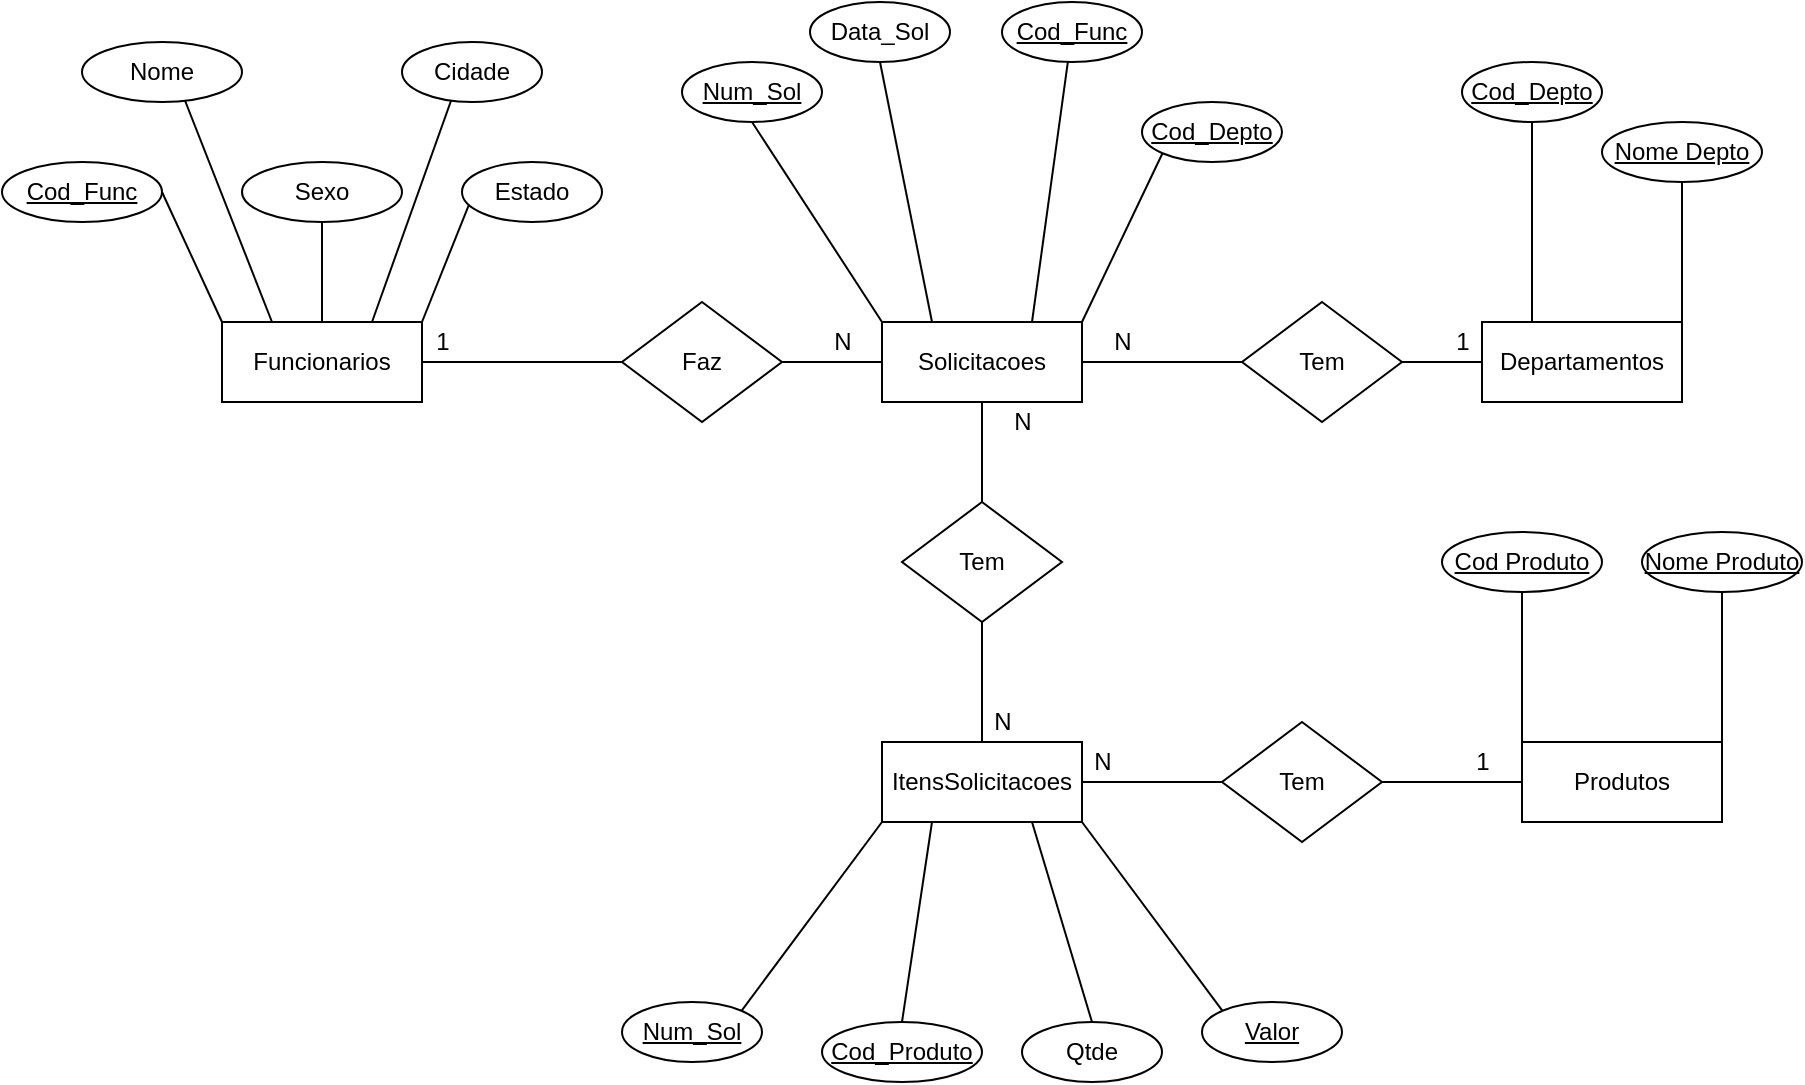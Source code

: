 <mxfile version="17.4.6" type="device"><diagram id="sAdS7-l05zy4uFp1vxEg" name="Page-1"><mxGraphModel dx="1246" dy="783" grid="1" gridSize="10" guides="1" tooltips="1" connect="1" arrows="1" fold="1" page="1" pageScale="1" pageWidth="827" pageHeight="1169" math="0" shadow="0"><root><mxCell id="0"/><mxCell id="1" parent="0"/><mxCell id="4UpFJ794wnDVH1Q8buFG-84" style="edgeStyle=none;rounded=0;orthogonalLoop=1;jettySize=auto;html=1;exitX=1;exitY=0.5;exitDx=0;exitDy=0;entryX=0;entryY=0.5;entryDx=0;entryDy=0;endArrow=none;endFill=0;" parent="1" source="4UpFJ794wnDVH1Q8buFG-67" target="4UpFJ794wnDVH1Q8buFG-83" edge="1"><mxGeometry relative="1" as="geometry"/></mxCell><mxCell id="4UpFJ794wnDVH1Q8buFG-67" value="Funcionarios" style="rounded=0;whiteSpace=wrap;html=1;" parent="1" vertex="1"><mxGeometry x="50" y="350" width="100" height="40" as="geometry"/></mxCell><mxCell id="4UpFJ794wnDVH1Q8buFG-69" style="edgeStyle=none;rounded=0;orthogonalLoop=1;jettySize=auto;html=1;exitX=0;exitY=0;exitDx=0;exitDy=0;endArrow=none;endFill=0;entryX=1;entryY=0;entryDx=0;entryDy=0;" parent="1" source="4UpFJ794wnDVH1Q8buFG-68" target="4UpFJ794wnDVH1Q8buFG-67" edge="1"><mxGeometry relative="1" as="geometry"><mxPoint x="130" y="380" as="targetPoint"/><Array as="points"/></mxGeometry></mxCell><mxCell id="4UpFJ794wnDVH1Q8buFG-68" value="Estado" style="ellipse;whiteSpace=wrap;html=1;" parent="1" vertex="1"><mxGeometry x="170" y="270" width="70" height="30" as="geometry"/></mxCell><mxCell id="4UpFJ794wnDVH1Q8buFG-74" style="edgeStyle=none;rounded=0;orthogonalLoop=1;jettySize=auto;html=1;exitX=0.5;exitY=0;exitDx=0;exitDy=0;entryX=0.5;entryY=0;entryDx=0;entryDy=0;endArrow=none;endFill=0;" parent="1" source="4UpFJ794wnDVH1Q8buFG-70" target="4UpFJ794wnDVH1Q8buFG-67" edge="1"><mxGeometry relative="1" as="geometry"/></mxCell><mxCell id="4UpFJ794wnDVH1Q8buFG-70" value="Sexo" style="ellipse;whiteSpace=wrap;html=1;" parent="1" vertex="1"><mxGeometry x="60" y="270" width="80" height="30" as="geometry"/></mxCell><mxCell id="4UpFJ794wnDVH1Q8buFG-73" style="edgeStyle=none;rounded=0;orthogonalLoop=1;jettySize=auto;html=1;exitX=0.5;exitY=0;exitDx=0;exitDy=0;endArrow=none;endFill=0;entryX=0.75;entryY=0;entryDx=0;entryDy=0;" parent="1" source="4UpFJ794wnDVH1Q8buFG-71" target="4UpFJ794wnDVH1Q8buFG-67" edge="1"><mxGeometry relative="1" as="geometry"><mxPoint x="120" y="320" as="targetPoint"/></mxGeometry></mxCell><mxCell id="4UpFJ794wnDVH1Q8buFG-71" value="Cidade" style="ellipse;whiteSpace=wrap;html=1;" parent="1" vertex="1"><mxGeometry x="140" y="210" width="70" height="30" as="geometry"/></mxCell><mxCell id="4UpFJ794wnDVH1Q8buFG-75" style="edgeStyle=none;rounded=0;orthogonalLoop=1;jettySize=auto;html=1;exitX=0.5;exitY=0;exitDx=0;exitDy=0;endArrow=none;endFill=0;" parent="1" source="4UpFJ794wnDVH1Q8buFG-71" target="4UpFJ794wnDVH1Q8buFG-71" edge="1"><mxGeometry relative="1" as="geometry"/></mxCell><mxCell id="4UpFJ794wnDVH1Q8buFG-77" style="edgeStyle=none;rounded=0;orthogonalLoop=1;jettySize=auto;html=1;exitX=0.5;exitY=0;exitDx=0;exitDy=0;entryX=0.25;entryY=0;entryDx=0;entryDy=0;endArrow=none;endFill=0;" parent="1" source="4UpFJ794wnDVH1Q8buFG-76" target="4UpFJ794wnDVH1Q8buFG-67" edge="1"><mxGeometry relative="1" as="geometry"/></mxCell><mxCell id="4UpFJ794wnDVH1Q8buFG-76" value="Nome" style="ellipse;whiteSpace=wrap;html=1;" parent="1" vertex="1"><mxGeometry x="-20" y="210" width="80" height="30" as="geometry"/></mxCell><mxCell id="4UpFJ794wnDVH1Q8buFG-78" style="edgeStyle=none;rounded=0;orthogonalLoop=1;jettySize=auto;html=1;exitX=1;exitY=1;exitDx=0;exitDy=0;endArrow=none;endFill=0;" parent="1" source="4UpFJ794wnDVH1Q8buFG-71" target="4UpFJ794wnDVH1Q8buFG-71" edge="1"><mxGeometry relative="1" as="geometry"/></mxCell><mxCell id="4UpFJ794wnDVH1Q8buFG-80" style="edgeStyle=none;rounded=0;orthogonalLoop=1;jettySize=auto;html=1;exitX=1;exitY=0.5;exitDx=0;exitDy=0;entryX=0;entryY=0;entryDx=0;entryDy=0;endArrow=none;endFill=0;" parent="1" target="4UpFJ794wnDVH1Q8buFG-67" edge="1" source="4UpFJ794wnDVH1Q8buFG-79"><mxGeometry relative="1" as="geometry"><mxPoint x="40" y="430" as="sourcePoint"/></mxGeometry></mxCell><mxCell id="4UpFJ794wnDVH1Q8buFG-79" value="&lt;u&gt;Cod_Func&lt;/u&gt;" style="ellipse;whiteSpace=wrap;html=1;" parent="1" vertex="1"><mxGeometry x="-60" y="270" width="80" height="30" as="geometry"/></mxCell><mxCell id="4UpFJ794wnDVH1Q8buFG-82" style="edgeStyle=none;rounded=0;orthogonalLoop=1;jettySize=auto;html=1;exitX=1;exitY=0.5;exitDx=0;exitDy=0;endArrow=none;endFill=0;" parent="1" source="4UpFJ794wnDVH1Q8buFG-70" target="4UpFJ794wnDVH1Q8buFG-70" edge="1"><mxGeometry relative="1" as="geometry"/></mxCell><mxCell id="4UpFJ794wnDVH1Q8buFG-86" style="edgeStyle=none;rounded=0;orthogonalLoop=1;jettySize=auto;html=1;exitX=1;exitY=0.5;exitDx=0;exitDy=0;entryX=0;entryY=0.5;entryDx=0;entryDy=0;endArrow=none;endFill=0;" parent="1" source="4UpFJ794wnDVH1Q8buFG-83" target="4UpFJ794wnDVH1Q8buFG-85" edge="1"><mxGeometry relative="1" as="geometry"/></mxCell><mxCell id="4UpFJ794wnDVH1Q8buFG-83" value="Faz" style="rhombus;whiteSpace=wrap;html=1;" parent="1" vertex="1"><mxGeometry x="250" y="340" width="80" height="60" as="geometry"/></mxCell><mxCell id="4UpFJ794wnDVH1Q8buFG-124" style="edgeStyle=none;rounded=0;orthogonalLoop=1;jettySize=auto;html=1;exitX=1;exitY=0.5;exitDx=0;exitDy=0;endArrow=none;endFill=0;" parent="1" source="4UpFJ794wnDVH1Q8buFG-85" edge="1"><mxGeometry relative="1" as="geometry"><mxPoint x="560" y="370" as="targetPoint"/></mxGeometry></mxCell><mxCell id="4UpFJ794wnDVH1Q8buFG-85" value="Solicitacoes" style="rounded=0;whiteSpace=wrap;html=1;" parent="1" vertex="1"><mxGeometry x="380" y="350" width="100" height="40" as="geometry"/></mxCell><mxCell id="4UpFJ794wnDVH1Q8buFG-88" style="edgeStyle=none;rounded=0;orthogonalLoop=1;jettySize=auto;html=1;exitX=0.5;exitY=1;exitDx=0;exitDy=0;entryX=0;entryY=0;entryDx=0;entryDy=0;endArrow=none;endFill=0;" parent="1" source="4UpFJ794wnDVH1Q8buFG-87" target="4UpFJ794wnDVH1Q8buFG-85" edge="1"><mxGeometry relative="1" as="geometry"/></mxCell><mxCell id="4UpFJ794wnDVH1Q8buFG-87" value="&lt;u&gt;Num_Sol&lt;/u&gt;" style="ellipse;whiteSpace=wrap;html=1;" parent="1" vertex="1"><mxGeometry x="280" y="220" width="70" height="30" as="geometry"/></mxCell><mxCell id="4UpFJ794wnDVH1Q8buFG-91" style="edgeStyle=none;rounded=0;orthogonalLoop=1;jettySize=auto;html=1;exitX=0.5;exitY=1;exitDx=0;exitDy=0;entryX=0.25;entryY=0;entryDx=0;entryDy=0;endArrow=none;endFill=0;" parent="1" source="4UpFJ794wnDVH1Q8buFG-89" target="4UpFJ794wnDVH1Q8buFG-85" edge="1"><mxGeometry relative="1" as="geometry"/></mxCell><mxCell id="4UpFJ794wnDVH1Q8buFG-89" value="Data_Sol" style="ellipse;whiteSpace=wrap;html=1;" parent="1" vertex="1"><mxGeometry x="344" y="190" width="70" height="30" as="geometry"/></mxCell><mxCell id="4UpFJ794wnDVH1Q8buFG-93" value="" style="edgeStyle=none;rounded=0;orthogonalLoop=1;jettySize=auto;html=1;endArrow=none;endFill=0;entryX=0.75;entryY=0;entryDx=0;entryDy=0;" parent="1" source="4UpFJ794wnDVH1Q8buFG-90" target="4UpFJ794wnDVH1Q8buFG-85" edge="1"><mxGeometry relative="1" as="geometry"/></mxCell><mxCell id="4UpFJ794wnDVH1Q8buFG-90" value="&lt;u&gt;Cod_Func&lt;/u&gt;" style="ellipse;whiteSpace=wrap;html=1;" parent="1" vertex="1"><mxGeometry x="440" y="190" width="70" height="30" as="geometry"/></mxCell><mxCell id="4UpFJ794wnDVH1Q8buFG-95" style="edgeStyle=none;rounded=0;orthogonalLoop=1;jettySize=auto;html=1;exitX=0;exitY=1;exitDx=0;exitDy=0;entryX=1;entryY=0;entryDx=0;entryDy=0;endArrow=none;endFill=0;" parent="1" source="4UpFJ794wnDVH1Q8buFG-94" target="4UpFJ794wnDVH1Q8buFG-85" edge="1"><mxGeometry relative="1" as="geometry"/></mxCell><mxCell id="4UpFJ794wnDVH1Q8buFG-94" value="&lt;u&gt;Cod_Depto&lt;/u&gt;" style="ellipse;whiteSpace=wrap;html=1;" parent="1" vertex="1"><mxGeometry x="510" y="240" width="70" height="30" as="geometry"/></mxCell><mxCell id="4UpFJ794wnDVH1Q8buFG-97" style="edgeStyle=none;rounded=0;orthogonalLoop=1;jettySize=auto;html=1;exitX=0.5;exitY=0;exitDx=0;exitDy=0;entryX=0.5;entryY=1;entryDx=0;entryDy=0;endArrow=none;endFill=0;" parent="1" source="4UpFJ794wnDVH1Q8buFG-96" target="4UpFJ794wnDVH1Q8buFG-85" edge="1"><mxGeometry relative="1" as="geometry"/></mxCell><mxCell id="4UpFJ794wnDVH1Q8buFG-101" style="edgeStyle=none;rounded=0;orthogonalLoop=1;jettySize=auto;html=1;exitX=0.5;exitY=1;exitDx=0;exitDy=0;entryX=0.5;entryY=0;entryDx=0;entryDy=0;endArrow=none;endFill=0;" parent="1" source="4UpFJ794wnDVH1Q8buFG-96" target="4UpFJ794wnDVH1Q8buFG-100" edge="1"><mxGeometry relative="1" as="geometry"/></mxCell><mxCell id="4UpFJ794wnDVH1Q8buFG-96" value="Tem" style="rhombus;whiteSpace=wrap;html=1;" parent="1" vertex="1"><mxGeometry x="390" y="440" width="80" height="60" as="geometry"/></mxCell><mxCell id="4UpFJ794wnDVH1Q8buFG-98" value="N" style="text;html=1;align=center;verticalAlign=middle;resizable=0;points=[];autosize=1;strokeColor=none;fillColor=none;" parent="1" vertex="1"><mxGeometry x="440" y="390" width="20" height="20" as="geometry"/></mxCell><mxCell id="4UpFJ794wnDVH1Q8buFG-99" value="N" style="text;html=1;align=center;verticalAlign=middle;resizable=0;points=[];autosize=1;strokeColor=none;fillColor=none;" parent="1" vertex="1"><mxGeometry x="350" y="350" width="20" height="20" as="geometry"/></mxCell><mxCell id="4UpFJ794wnDVH1Q8buFG-114" style="edgeStyle=none;rounded=0;orthogonalLoop=1;jettySize=auto;html=1;exitX=1;exitY=0.5;exitDx=0;exitDy=0;endArrow=none;endFill=0;entryX=0;entryY=0.5;entryDx=0;entryDy=0;" parent="1" source="4UpFJ794wnDVH1Q8buFG-100" target="4UpFJ794wnDVH1Q8buFG-115" edge="1"><mxGeometry relative="1" as="geometry"><mxPoint x="580" y="580" as="targetPoint"/></mxGeometry></mxCell><mxCell id="4UpFJ794wnDVH1Q8buFG-100" value="ItensSolicitacoes" style="rounded=0;whiteSpace=wrap;html=1;" parent="1" vertex="1"><mxGeometry x="380" y="560" width="100" height="40" as="geometry"/></mxCell><mxCell id="4UpFJ794wnDVH1Q8buFG-102" value="N" style="text;html=1;align=center;verticalAlign=middle;resizable=0;points=[];autosize=1;strokeColor=none;fillColor=none;" parent="1" vertex="1"><mxGeometry x="430" y="540" width="20" height="20" as="geometry"/></mxCell><mxCell id="4UpFJ794wnDVH1Q8buFG-106" style="edgeStyle=none;rounded=0;orthogonalLoop=1;jettySize=auto;html=1;exitX=1;exitY=0;exitDx=0;exitDy=0;entryX=0;entryY=1;entryDx=0;entryDy=0;endArrow=none;endFill=0;" parent="1" source="4UpFJ794wnDVH1Q8buFG-103" target="4UpFJ794wnDVH1Q8buFG-100" edge="1"><mxGeometry relative="1" as="geometry"/></mxCell><mxCell id="4UpFJ794wnDVH1Q8buFG-103" value="&lt;u&gt;Num_Sol&lt;/u&gt;" style="ellipse;whiteSpace=wrap;html=1;" parent="1" vertex="1"><mxGeometry x="250" y="690" width="70" height="30" as="geometry"/></mxCell><mxCell id="4UpFJ794wnDVH1Q8buFG-105" style="edgeStyle=none;rounded=0;orthogonalLoop=1;jettySize=auto;html=1;exitX=0.5;exitY=0;exitDx=0;exitDy=0;entryX=0.25;entryY=1;entryDx=0;entryDy=0;endArrow=none;endFill=0;" parent="1" source="4UpFJ794wnDVH1Q8buFG-104" target="4UpFJ794wnDVH1Q8buFG-100" edge="1"><mxGeometry relative="1" as="geometry"/></mxCell><mxCell id="4UpFJ794wnDVH1Q8buFG-104" value="&lt;u&gt;Cod_Produto&lt;/u&gt;" style="ellipse;whiteSpace=wrap;html=1;" parent="1" vertex="1"><mxGeometry x="350" y="700" width="80" height="30" as="geometry"/></mxCell><mxCell id="4UpFJ794wnDVH1Q8buFG-108" style="edgeStyle=none;rounded=0;orthogonalLoop=1;jettySize=auto;html=1;exitX=0.5;exitY=0;exitDx=0;exitDy=0;entryX=0.75;entryY=1;entryDx=0;entryDy=0;endArrow=none;endFill=0;" parent="1" source="4UpFJ794wnDVH1Q8buFG-107" target="4UpFJ794wnDVH1Q8buFG-100" edge="1"><mxGeometry relative="1" as="geometry"/></mxCell><mxCell id="4UpFJ794wnDVH1Q8buFG-107" value="Qtde" style="ellipse;whiteSpace=wrap;html=1;" parent="1" vertex="1"><mxGeometry x="450" y="700" width="70" height="30" as="geometry"/></mxCell><mxCell id="4UpFJ794wnDVH1Q8buFG-112" style="edgeStyle=none;rounded=0;orthogonalLoop=1;jettySize=auto;html=1;exitX=0;exitY=0;exitDx=0;exitDy=0;entryX=1;entryY=1;entryDx=0;entryDy=0;endArrow=none;endFill=0;" parent="1" source="4UpFJ794wnDVH1Q8buFG-109" target="4UpFJ794wnDVH1Q8buFG-100" edge="1"><mxGeometry relative="1" as="geometry"/></mxCell><mxCell id="4UpFJ794wnDVH1Q8buFG-109" value="&lt;u&gt;Valor&lt;/u&gt;" style="ellipse;whiteSpace=wrap;html=1;" parent="1" vertex="1"><mxGeometry x="540" y="690" width="70" height="30" as="geometry"/></mxCell><mxCell id="4UpFJ794wnDVH1Q8buFG-117" style="edgeStyle=none;rounded=0;orthogonalLoop=1;jettySize=auto;html=1;exitX=1;exitY=0.5;exitDx=0;exitDy=0;endArrow=none;endFill=0;" parent="1" source="4UpFJ794wnDVH1Q8buFG-115" edge="1"><mxGeometry relative="1" as="geometry"><mxPoint x="700" y="580" as="targetPoint"/></mxGeometry></mxCell><mxCell id="4UpFJ794wnDVH1Q8buFG-115" value="Tem" style="rhombus;whiteSpace=wrap;html=1;" parent="1" vertex="1"><mxGeometry x="550" y="550" width="80" height="60" as="geometry"/></mxCell><mxCell id="4UpFJ794wnDVH1Q8buFG-116" value="N" style="text;html=1;align=center;verticalAlign=middle;resizable=0;points=[];autosize=1;strokeColor=none;fillColor=none;" parent="1" vertex="1"><mxGeometry x="480" y="560" width="20" height="20" as="geometry"/></mxCell><mxCell id="4UpFJ794wnDVH1Q8buFG-118" value="1" style="text;html=1;align=center;verticalAlign=middle;resizable=0;points=[];autosize=1;strokeColor=none;fillColor=none;" parent="1" vertex="1"><mxGeometry x="670" y="560" width="20" height="20" as="geometry"/></mxCell><mxCell id="4UpFJ794wnDVH1Q8buFG-121" style="edgeStyle=none;rounded=0;orthogonalLoop=1;jettySize=auto;html=1;exitX=0;exitY=0;exitDx=0;exitDy=0;entryX=0.5;entryY=1;entryDx=0;entryDy=0;endArrow=none;endFill=0;" parent="1" source="4UpFJ794wnDVH1Q8buFG-119" target="4UpFJ794wnDVH1Q8buFG-120" edge="1"><mxGeometry relative="1" as="geometry"/></mxCell><mxCell id="4UpFJ794wnDVH1Q8buFG-123" style="edgeStyle=none;rounded=0;orthogonalLoop=1;jettySize=auto;html=1;entryX=0.5;entryY=1;entryDx=0;entryDy=0;endArrow=none;endFill=0;exitX=1;exitY=0;exitDx=0;exitDy=0;" parent="1" source="4UpFJ794wnDVH1Q8buFG-119" target="4UpFJ794wnDVH1Q8buFG-122" edge="1"><mxGeometry relative="1" as="geometry"><mxPoint x="770" y="570" as="sourcePoint"/></mxGeometry></mxCell><mxCell id="4UpFJ794wnDVH1Q8buFG-119" value="Produtos" style="rounded=0;whiteSpace=wrap;html=1;" parent="1" vertex="1"><mxGeometry x="700" y="560" width="100" height="40" as="geometry"/></mxCell><mxCell id="4UpFJ794wnDVH1Q8buFG-120" value="&lt;u&gt;Cod Produto&lt;/u&gt;" style="ellipse;whiteSpace=wrap;html=1;" parent="1" vertex="1"><mxGeometry x="660" y="455" width="80" height="30" as="geometry"/></mxCell><mxCell id="4UpFJ794wnDVH1Q8buFG-122" value="&lt;u&gt;Nome Produto&lt;/u&gt;" style="ellipse;whiteSpace=wrap;html=1;" parent="1" vertex="1"><mxGeometry x="760" y="455" width="80" height="30" as="geometry"/></mxCell><mxCell id="4UpFJ794wnDVH1Q8buFG-126" style="edgeStyle=none;rounded=0;orthogonalLoop=1;jettySize=auto;html=1;exitX=1;exitY=0.5;exitDx=0;exitDy=0;endArrow=none;endFill=0;" parent="1" source="4UpFJ794wnDVH1Q8buFG-125" edge="1"><mxGeometry relative="1" as="geometry"><mxPoint x="680" y="370" as="targetPoint"/></mxGeometry></mxCell><mxCell id="4UpFJ794wnDVH1Q8buFG-125" value="Tem" style="rhombus;whiteSpace=wrap;html=1;" parent="1" vertex="1"><mxGeometry x="560" y="340" width="80" height="60" as="geometry"/></mxCell><mxCell id="4UpFJ794wnDVH1Q8buFG-127" value="N" style="text;html=1;align=center;verticalAlign=middle;resizable=0;points=[];autosize=1;strokeColor=none;fillColor=none;" parent="1" vertex="1"><mxGeometry x="490" y="350" width="20" height="20" as="geometry"/></mxCell><mxCell id="4UpFJ794wnDVH1Q8buFG-128" value="Departamentos" style="rounded=0;whiteSpace=wrap;html=1;" parent="1" vertex="1"><mxGeometry x="680" y="350" width="100" height="40" as="geometry"/></mxCell><mxCell id="4UpFJ794wnDVH1Q8buFG-129" value="1" style="text;html=1;align=center;verticalAlign=middle;resizable=0;points=[];autosize=1;strokeColor=none;fillColor=none;" parent="1" vertex="1"><mxGeometry x="660" y="350" width="20" height="20" as="geometry"/></mxCell><mxCell id="4UpFJ794wnDVH1Q8buFG-133" style="edgeStyle=none;rounded=0;orthogonalLoop=1;jettySize=auto;html=1;exitX=0.5;exitY=1;exitDx=0;exitDy=0;entryX=0.25;entryY=0;entryDx=0;entryDy=0;endArrow=none;endFill=0;" parent="1" source="4UpFJ794wnDVH1Q8buFG-130" target="4UpFJ794wnDVH1Q8buFG-128" edge="1"><mxGeometry relative="1" as="geometry"/></mxCell><mxCell id="4UpFJ794wnDVH1Q8buFG-130" value="&lt;u&gt;Cod_Depto&lt;/u&gt;" style="ellipse;whiteSpace=wrap;html=1;" parent="1" vertex="1"><mxGeometry x="670" y="220" width="70" height="30" as="geometry"/></mxCell><mxCell id="4UpFJ794wnDVH1Q8buFG-132" style="edgeStyle=none;rounded=0;orthogonalLoop=1;jettySize=auto;html=1;exitX=0.5;exitY=1;exitDx=0;exitDy=0;entryX=1;entryY=0;entryDx=0;entryDy=0;endArrow=none;endFill=0;" parent="1" source="4UpFJ794wnDVH1Q8buFG-131" target="4UpFJ794wnDVH1Q8buFG-128" edge="1"><mxGeometry relative="1" as="geometry"/></mxCell><mxCell id="4UpFJ794wnDVH1Q8buFG-131" value="&lt;u&gt;Nome Depto&lt;/u&gt;" style="ellipse;whiteSpace=wrap;html=1;" parent="1" vertex="1"><mxGeometry x="740" y="250" width="80" height="30" as="geometry"/></mxCell><mxCell id="4UpFJ794wnDVH1Q8buFG-134" value="1" style="text;html=1;align=center;verticalAlign=middle;resizable=0;points=[];autosize=1;strokeColor=none;fillColor=none;" parent="1" vertex="1"><mxGeometry x="150" y="350" width="20" height="20" as="geometry"/></mxCell><mxCell id="xD_1xbzeUTbX2VtFYNL5-1" style="edgeStyle=orthogonalEdgeStyle;rounded=0;orthogonalLoop=1;jettySize=auto;html=1;entryX=1;entryY=0;entryDx=0;entryDy=0;" edge="1" parent="1" target="4UpFJ794wnDVH1Q8buFG-128"><mxGeometry relative="1" as="geometry"><mxPoint x="780" y="350" as="sourcePoint"/></mxGeometry></mxCell></root></mxGraphModel></diagram></mxfile>
